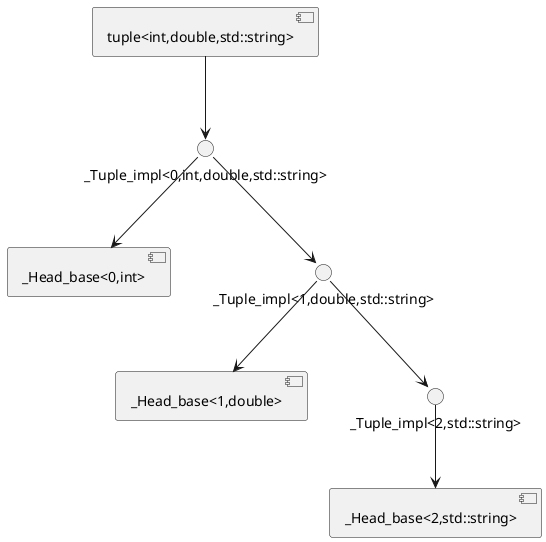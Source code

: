 @startuml

component "tuple<int,double,std::string>"
() "_Tuple_impl<0,int,double,std::string>" 

component "_Head_base<0,int>" 

"_Tuple_impl<0,int,double,std::string>" --> "_Head_base<0,int>" 

() "_Tuple_impl<1,double,std::string>"
"_Tuple_impl<0,int,double,std::string>" --> "_Tuple_impl<1,double,std::string>" 

component "_Head_base<1,double>"
"_Tuple_impl<1,double,std::string>" --> "_Head_base<1,double>" 

() "_Tuple_impl<2,std::string>"
"_Tuple_impl<1,double,std::string>" --> "_Tuple_impl<2,std::string>" 

component "_Head_base<2,std::string>"
"_Tuple_impl<2,std::string>" --> "_Head_base<2,std::string>" 

"tuple<int,double,std::string>" --> "_Tuple_impl<0,int,double,std::string>" 
@enduml